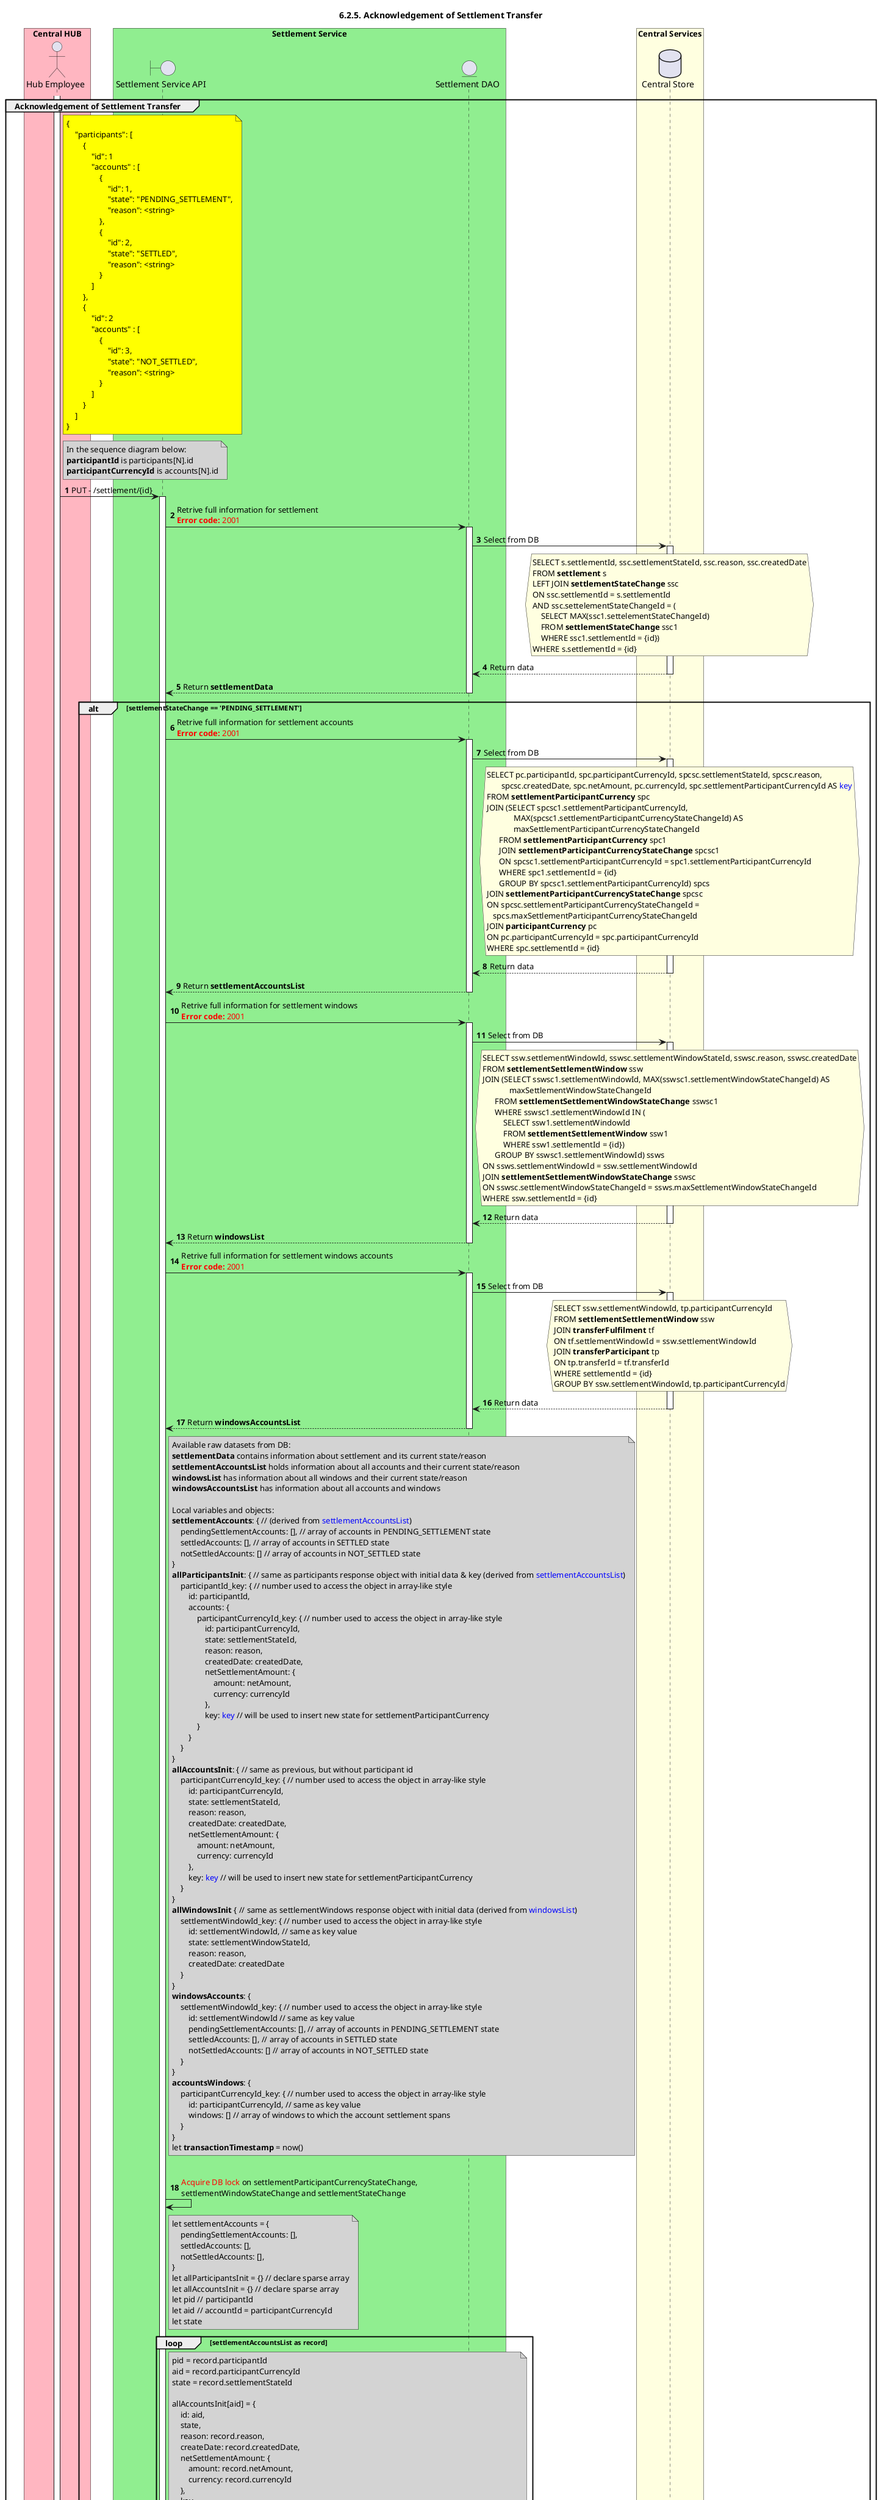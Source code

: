 @startuml
' declate title
title 6.2.5. Acknowledgement of Settlement Transfer
autonumber

' declare actors
actor "Hub Employee" as OPERATOR
boundary "Settlement Service API" as SSAPI
entity "Settlement DAO" as SETTLE_DAO
database "Central Store" as DB

box "Central HUB" #lightpink
    participant OPERATOR
end box

box "Settlement Service" #lightgreen
    participant SSAPI
    participant SETTLE_DAO
end box

box "Central Services" #lightyellow
    participant DB
end box

' start flow
group Acknowledgement of Settlement Transfer
    activate OPERATOR
    note right of OPERATOR #yellow
        {
            "participants": [
                {
                    "id": 1
                    "accounts" : [
                        {
                            "id": 1,
                            "state": "PENDING_SETTLEMENT",
                            "reason": <string>
                        },
                        {
                            "id": 2,
                            "state": "SETTLED",
                            "reason": <string>
                        }
                    ]
                },
                {
                    "id": 2
                    "accounts" : [
                        {
                            "id": 3,
                            "state": "NOT_SETTLED",
                            "reason": <string>
                        }
                    ]
                }
            ]
        }
    end note
    
    note right of OPERATOR #lightgray
        In the sequence diagram below:
        **participantId** is participants[N].id
        **participantCurrencyId** is accounts[N].id
    end note

    OPERATOR -> SSAPI: PUT - /settlement/{id}
    activate SSAPI
    SSAPI -> SETTLE_DAO: Retrive full information for settlement\n<color #FF0000><b>Error code:</b> 2001</color>
    activate SETTLE_DAO
    SETTLE_DAO -> DB: Select from DB
    activate DB
    hnote over DB #lightyellow
        SELECT s.settlementId, ssc.settlementStateId, ssc.reason, ssc.createdDate
        FROM **settlement** s
        LEFT JOIN **settlementStateChange** ssc
        ON ssc.settlementId = s.settlementId
        AND ssc.settelementStateChangeId = (
            SELECT MAX(ssc1.settelementStateChangeId)
            FROM **settlementStateChange** ssc1
            WHERE ssc1.settlementId = {id})
        WHERE s.settlementId = {id}
    end hnote
    SETTLE_DAO <-- DB: Return data
    deactivate DB
    SSAPI <-- SETTLE_DAO: Return **settlementData**
    deactivate SETTLE_DAO

    alt settlementStateChange == 'PENDING_SETTLEMENT'
        SSAPI -> SETTLE_DAO: Retrive full information for settlement accounts\n<color #FF0000><b>Error code:</b> 2001</color>
        activate SETTLE_DAO
        SETTLE_DAO -> DB: Select from DB
        activate DB
        hnote over DB #lightyellow
            SELECT pc.participantId, spc.participantCurrencyId, spcsc.settlementStateId, spcsc.reason,
                   spcsc.createdDate, spc.netAmount, pc.currencyId, spc.settlementParticipantCurrencyId AS <color #0000FF>key</color>
            FROM **settlementParticipantCurrency** spc
            JOIN (SELECT spcsc1.settlementParticipantCurrencyId, 
                         MAX(spcsc1.settlementParticipantCurrencyStateChangeId) AS
                         maxSettlementParticipantCurrencyStateChangeId
                  FROM **settlementParticipantCurrency** spc1
                  JOIN **settlementParticipantCurrencyStateChange** spcsc1
                  ON spcsc1.settlementParticipantCurrencyId = spc1.settlementParticipantCurrencyId
                  WHERE spc1.settlementId = {id}
                  GROUP BY spcsc1.settlementParticipantCurrencyId) spcs
            JOIN **settlementParticipantCurrencyStateChange** spcsc
            ON spcsc.settlementParticipantCurrencyStateChangeId =
               spcs.maxSettlementParticipantCurrencyStateChangeId
            JOIN **participantCurrency** pc
            ON pc.participantCurrencyId = spc.participantCurrencyId
            WHERE spc.settlementId = {id}
        end hnote
        SETTLE_DAO <-- DB: Return data
        deactivate DB
        SSAPI <-- SETTLE_DAO: Return **settlementAccountsList**
        deactivate SETTLE_DAO

        SSAPI -> SETTLE_DAO: Retrive full information for settlement windows\n<color #FF0000><b>Error code:</b> 2001</color>
        activate SETTLE_DAO
        SETTLE_DAO -> DB: Select from DB
        activate DB
        hnote over DB #lightyellow
            SELECT ssw.settlementWindowId, sswsc.settlementWindowStateId, sswsc.reason, sswsc.createdDate
            FROM **settlementSettlementWindow** ssw
            JOIN (SELECT sswsc1.settlementWindowId, MAX(sswsc1.settlementWindowStateChangeId) AS
                         maxSettlementWindowStateChangeId
                  FROM **settlementSettlementWindowStateChange** sswsc1
                  WHERE sswsc1.settlementWindowId IN (
                      SELECT ssw1.settlementWindowId
                      FROM **settlementSettlementWindow** ssw1
                      WHERE ssw1.settlementId = {id})
                  GROUP BY sswsc1.settlementWindowId) ssws
            ON ssws.settlementWindowId = ssw.settlementWindowId
            JOIN **settlementSettlementWindowStateChange** sswsc
            ON sswsc.settlementWindowStateChangeId = ssws.maxSettlementWindowStateChangeId
            WHERE ssw.settlementId = {id}
        end hnote
        SETTLE_DAO <-- DB: Return data
        deactivate DB
        SSAPI <-- SETTLE_DAO: Return **windowsList**
        deactivate SETTLE_DAO

        SSAPI -> SETTLE_DAO: Retrive full information for settlement windows accounts\n<color #FF0000><b>Error code:</b> 2001</color>
        activate SETTLE_DAO
        SETTLE_DAO -> DB: Select from DB
        activate DB
        hnote over DB #lightyellow
            SELECT ssw.settlementWindowId, tp.participantCurrencyId
            FROM **settlementSettlementWindow** ssw
            JOIN **transferFulfilment** tf
            ON tf.settlementWindowId = ssw.settlementWindowId
            JOIN **transferParticipant** tp
            ON tp.transferId = tf.transferId
            WHERE settlementId = {id}
            GROUP BY ssw.settlementWindowId, tp.participantCurrencyId
        end hnote
        SETTLE_DAO <-- DB: Return data
        deactivate DB
        SSAPI <-- SETTLE_DAO: Return **windowsAccountsList**
        deactivate SETTLE_DAO

        note right of SSAPI #lightgray
            Available raw datasets from DB:
            **settlementData** contains information about settlement and its current state/reason
            **settlementAccountsList** holds information about all accounts and their current state/reason
            **windowsList** has information about all windows and their current state/reason
            **windowsAccountsList** has information about all accounts and windows

            Local variables and objects:
            **settlementAccounts**: { // (derived from <color 0000FF>settlementAccountsList</color>)
                pendingSettlementAccounts: [], // array of accounts in PENDING_SETTLEMENT state
                settledAccounts: [], // array of accounts in SETTLED state
                notSettledAccounts: [] // array of accounts in NOT_SETTLED state
            }
            **allParticipantsInit**: { // same as participants response object with initial data & key (derived from <color 0000FF>settlementAccountsList</color>)
                participantId_key: { // number used to access the object in array-like style
                    id: participantId,
                    accounts: {
                        participantCurrencyId_key: { // number used to access the object in array-like style
                            id: participantCurrencyId,
                            state: settlementStateId,
                            reason: reason,
                            createdDate: createdDate,
                            netSettlementAmount: {
                                amount: netAmount,
                                currency: currencyId
                            },
                            key: <color 0000FF>key</color> // will be used to insert new state for settlementParticipantCurrency
                        }
                    }
                }
            }
            **allAccountsInit**: { // same as previous, but without participant id
                participantCurrencyId_key: { // number used to access the object in array-like style
                    id: participantCurrencyId,
                    state: settlementStateId,
                    reason: reason,
                    createdDate: createdDate,
                    netSettlementAmount: {
                        amount: netAmount,
                        currency: currencyId
                    },
                    key: <color 0000FF>key</color> // will be used to insert new state for settlementParticipantCurrency
                }
            }
            **allWindowsInit** { // same as settlementWindows response object with initial data (derived from <color 0000FF>windowsList</color>)
                settlementWindowId_key: { // number used to access the object in array-like style
                    id: settlementWindowId, // same as key value
                    state: settlementWindowStateId, 
                    reason: reason, 
                    createdDate: createdDate
                }
            }
            **windowsAccounts**: {
                settlementWindowId_key: { // number used to access the object in array-like style
                    id: settlementWindowId // same as key value
                    pendingSettlementAccounts: [], // array of accounts in PENDING_SETTLEMENT state
                    settledAccounts: [], // array of accounts in SETTLED state
                    notSettledAccounts: [] // array of accounts in NOT_SETTLED state
                }
            }
            **accountsWindows**: {
                participantCurrencyId_key: { // number used to access the object in array-like style
                    id: participantCurrencyId, // same as key value
                    windows: [] // array of windows to which the account settlement spans
                }
            }
            let **transactionTimestamp** = now()
        end note
        |||
        SSAPI -> SSAPI: <color FF0000>Acquire DB lock</color> on settlementParticipantCurrencyStateChange,\nsettlementWindowStateChange and settlementStateChange
        note right of SSAPI #lightgray
            let settlementAccounts = {
                pendingSettlementAccounts: [],
                settledAccounts: [],
                notSettledAccounts: [],
            }
            let allParticipantsInit = {} // declare sparse array
            let allAccountsInit = {} // declare sparse array
            let pid // participantId
            let aid // accountId = participantCurrencyId
            let state
        end note
        loop settlementAccountsList as record
            note right of SSAPI #lightgray
                pid = record.participantId
                aid = record.participantCurrencyId
                state = record.settlementStateId

                allAccountsInit[aid] = {
                    id: aid,
                    state,
                    reason: record.reason,
                    createDate: record.createdDate,
                    netSettlementAmount: {
                        amount: record.netAmount,
                        currency: record.currencyId
                    },
                    key
                }
                allParticipantsInit[pid] = allParticipantsInit[pid] ? allParticipantsInit[pid] : {id: pid, accounts: {}}
                allParticipantsInit[pid].accounts[aid] = allAccountsInit[aid]
            end note
            alt state == 'PENDING_SETTLEMENT'
                note right of SSAPI #lightgray
                    settlementAccounts.pendingSettlementAccounts.push(aid)
                end note
            else state == 'SETTLED'
                note right of SSAPI #lightgray
                    settlementAccounts.settledAccounts.push(aid)
                end note
            else state == 'NOT_SETTLED'
                note right of SSAPI #lightgray
                    settlementAccounts.notSettledAccounts.push(aid)
                end note
            end
        end 
        |||
        note right of SSAPI #lightgray
            let allWindowsInit = {} // declare sparse array
            let wid // settlementWindowId
        end note
        loop windowsList as record
            note right of SSAPI #lightgray
                wid = record.settlementWindowId
                state = record.settlementWindowStateId

                allWindowsInit[wid] = {
                    id: wid,
                    state,
                    reason: record.reason,
                    createDate: record.createdDate
                }
            end note
        end 
        |||
        note right of SSAPI #lightgray
            let windowsAccounts = {} // declare sparse array
            let accountsWindows = {} // declare sparse array
        end note
        loop windowsAccountsList as record
            note right of SSAPI #lightgray
                wid = record.settlementWindowId
                aid = record.participantCurrencyId
                state = allAccountsInit[aid]

                accountsWindows[aid] = accountsWindows[aid] ? accountsWindows[aid] : {
                    id: aid,
                    windows: []
                }
                accountsWindows[aid].windows.push(wid)

                windowsAccounts[wid] = windowsAccounts[wid] ? windowsAccounts[wid] : {
                    id: wid, 
                    pendingSettlementAccounts: [],
                    settledAccounts: [],
                    notSettledAccounts: []
                }
            end note
            alt state == 'PENDING_SETTLEMENT'
                note right of SSAPI #lightgray
                    windowsAccounts[wid].pendingSettlementAccounts.push(aid)
                end note
            else state == 'SETTLED'
                note right of SSAPI #lightgray
                    windowsAccounts[wid].settledAccounts.push(aid)
                end note
            else state == 'NOT_SETTLED'
                note right of SSAPI #lightgray
                    windowsAccounts[wid].notSettledAccounts.push(aid)
                end note
            end
        end 
        |||


        |||
        |||
        |||
        SSAPI -> SSAPI: participantList = []\nsettlementParticipantCurrencyIdList = []
        loop payload.participants as participant
            SSAPI -> SSAPI: participantList.push({participantId: participant.participantId, accounts: []})
            loop participant.accounts as account
                SSAPI -> SSAPI: accountIsFound = false
                loop spcStateChangeList as record
                    alt participant.participantId == record.participantId\nand account.participantCurrencyId == record.participantCurrencyId
                        SSAPI -> SSAPI: accountIsFound = true
                        alt record.settlementStateId == 'PENDING_SETTLEMENT'
                            SSAPI -> SSAPI: settlementParticipantCurrencyIdList.push({\n    participantCurrencyId: record.settlementParticipantCurrencyId,\n    reason: 'string'\n})
                            SSAPI -> SSAPI: participantList[participantList.length-1].accounts\n.push({\n    participantCurrencyId: account.participantCurrencyId,\n    reason: 'string',\n    state: 'SETTLED',\n    netSettlementAmount: {\n        amount: record.netAmount\n        currency: record.currencyId\n    }\n})
                        else record.settlementStateId == 'SETTLED'
                            SSAPI -> SSAPI: participantList[participantList.length-1].accounts\n.push({\n    participantCurrencyId: account.participantCurrencyId,\n    errorInformation: {\n        errorCode: 'code',\n        errorDescription: 'Already settled'\n    }\n})
                        end
                        |||
                    end
                    |||
                end
                opt accountIsFound == false
                    SSAPI -> SSAPI: participantList[participantList.length-1].accounts\n.push({\n    participantCurrencyId: account.participantCurrencyId,\n    errorInformation: {\n        errorCode: 'code',\n        errorDescription: 'Account not found'\n    }\n})
                end
                |||
            end
        end
        group <color #blue>DB TRANSACTION</color>
            loop settlementParticipantCurrencyIdList as record
                SSAPI -> SETTLE_DAO: Change settlement participant currency state
                activate SETTLE_DAO
                SETTLE_DAO -> DB: Insert new state 'SETTLED' and record.reason\n<color #FF0000><b>Error code:</b> 2001</color>
                activate DB
                hnote over DB #lightyellow
                    settlementParticipantCurrencyStateChange
                end hnote
                deactivate DB
                deactivate SETTLE_DAO
            end
        end



        SSAPI -> SETTLE_DAO: Get list of all NOT_SETTELED or PENDING_SETTLEMENT\nparticipantCurrencies in settlement
        activate SETTLE_DAO
        SETTLE_DAO -> DB: Retrive list\n<color #FF0000><b>Error code:</b> 2001</color>
        activate DB
        hnote over DB #lightyellow
            SELECT spc.participantCurrencyId
            FROM **settlementParticipantCurrency** spc
            JOIN (SELECT spc.settlementParticipantCurrencyId, 
                         MAX(settlementParticipantCurrencyStateChangeId) AS
                         maxSettlementParticipantCurrencyStateChangeId
                  FROM **settlementParticipantCurrencyStateChange** spcsc
                  JOIN **settlementParticipantCurrency** spc
                  ON spc.settlementParticipantCurrencyId = spcsc.settlementParticipantCurrencyId
                  WHERE spc.settlementId = {id}) AS mx
            ON mx.settlementParticipantCurrencyId = spc.settlementParticipantCurrencyId
            JOIN **settlementParticipantCurrencyStateChange** spcsc
            ON spcsc.settlementParticipantCurrencyStateChangeId = 
               mx.maxSettlementParticipantCurrencyStateChangeId
            WHERE spc.settlementId = {id}
            AND spcsc.settlementStateId != 'SETTLED'
        end hnote
        SETTLE_DAO <-- DB: Return list
        deactivate DB
        SSAPI <-- SETTLE_DAO: Return **settlementParticipantCurrencyList**
        deactivate SETTLE_DAO

        group Settle settlementWindows
            SSAPI -> SSAPI: allWindowsList = []\nnotSettledWindowsList = []
            loop settlementWindowsParticipantCurrencyList as window
                opt window.settlementWindowId NOT IN allWindowsList
                    SSAPI -> SSAPI: allWindowsList.push(window.settlementWindowId)
                end
                loop settlementParticipantCurrencyList as pc
                    opt pc.participantCurrencyId == window.participantCurrencyId
                        SSAPI -> SSAPI: notSettledWindowsList.push(window.settlementWindowId)
                    end
                end
            end
            SSAPI -> SSAPI: settledWindowsList = _.difference(allWindowsList, notSettledWindowsList)

            group <color #blue>DB TRANSACTION</color>
                loop settledWindowsList as record
                    SSAPI -> SETTLE_DAO: Change settlement window state for record.settlementWindowId
                    activate SETTLE_DAO
                    SETTLE_DAO -> DB: Insert new state 'SETTLED'\n<color #FF0000><b>Error code:</b> 2001</color>
                    activate DB
                    hnote over DB #lightyellow
                        settlementWindowStateChange
                    end hnote
                    deactivate DB
                    deactivate SETTLE_DAO
                end
            end
        end

        ' construct settlementWindows
        ' check if all settlementWindows are SETTLED and if yes {
        '     SETTLE the settlement (update database)
        '     set settlement.state = SETTLED
        ' } else {get settlement state from database}
        ' return the result

    else settlementStateChange IN ['NOT_SETTLED', 'SETTLED']
        ' return {id, state}
        |||
    end

    note left of SSAPI #lightyellow
        [
          {
            "id": 0,
            "state": <enum>,
            "createdDate": <date>,
            "settlementWindows": [
              [
                {
                  "id": 0,
                  "state": <enum>,
                  "reason": <string>,
                  "createdDate": <date>
                }
              ]
            ],
            "participants": [
              {
                "id": 0,
                "accounts": [
                  {
                    "id": 1,
                    "state": "SETTLED",
                    "reason": <string>,
                    "createdDate": <date>,
                    "netSettlementAmount": {
                      "amount": 0,
                      "currency": <enum>
                    }
                  },
                  {
                    "id": 2,
                    "state": "SETTLED",
                    "reason": <string>,
                    "createdDate": <date>,
                    "netSettlementAmount": {
                      "amount": 0,
                      "currency": <enum>
                    },
                    "errorInformation": {
                      "errorCode": 8001,
                      "errorDescription": <string>
                    }
                  }
                ]
              }
            ]
          }
        ]
    end note
    deactivate SSAPI
end
@enduml
